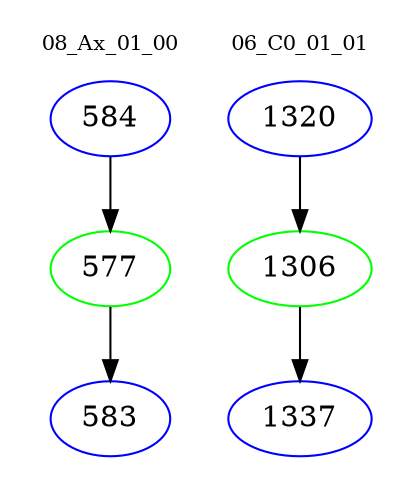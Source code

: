digraph{
subgraph cluster_0 {
color = white
label = "08_Ax_01_00";
fontsize=10;
T0_584 [label="584", color="blue"]
T0_584 -> T0_577 [color="black"]
T0_577 [label="577", color="green"]
T0_577 -> T0_583 [color="black"]
T0_583 [label="583", color="blue"]
}
subgraph cluster_1 {
color = white
label = "06_C0_01_01";
fontsize=10;
T1_1320 [label="1320", color="blue"]
T1_1320 -> T1_1306 [color="black"]
T1_1306 [label="1306", color="green"]
T1_1306 -> T1_1337 [color="black"]
T1_1337 [label="1337", color="blue"]
}
}
